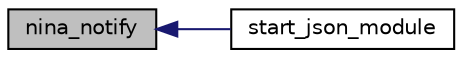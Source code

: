 digraph "nina_notify"
{
  edge [fontname="Helvetica",fontsize="10",labelfontname="Helvetica",labelfontsize="10"];
  node [fontname="Helvetica",fontsize="10",shape=record];
  rankdir="LR";
  Node1 [label="nina_notify",height=0.2,width=0.4,color="black", fillcolor="grey75", style="filled", fontcolor="black"];
  Node1 -> Node2 [dir="back",color="midnightblue",fontsize="10",style="solid",fontname="Helvetica"];
  Node2 [label="start_json_module",height=0.2,width=0.4,color="black", fillcolor="white", style="filled",URL="$group___s_h_e_l_l.html#ga94adf30e56c9e48af192da843e45100c",tooltip="Starting shell thread. "];
}
